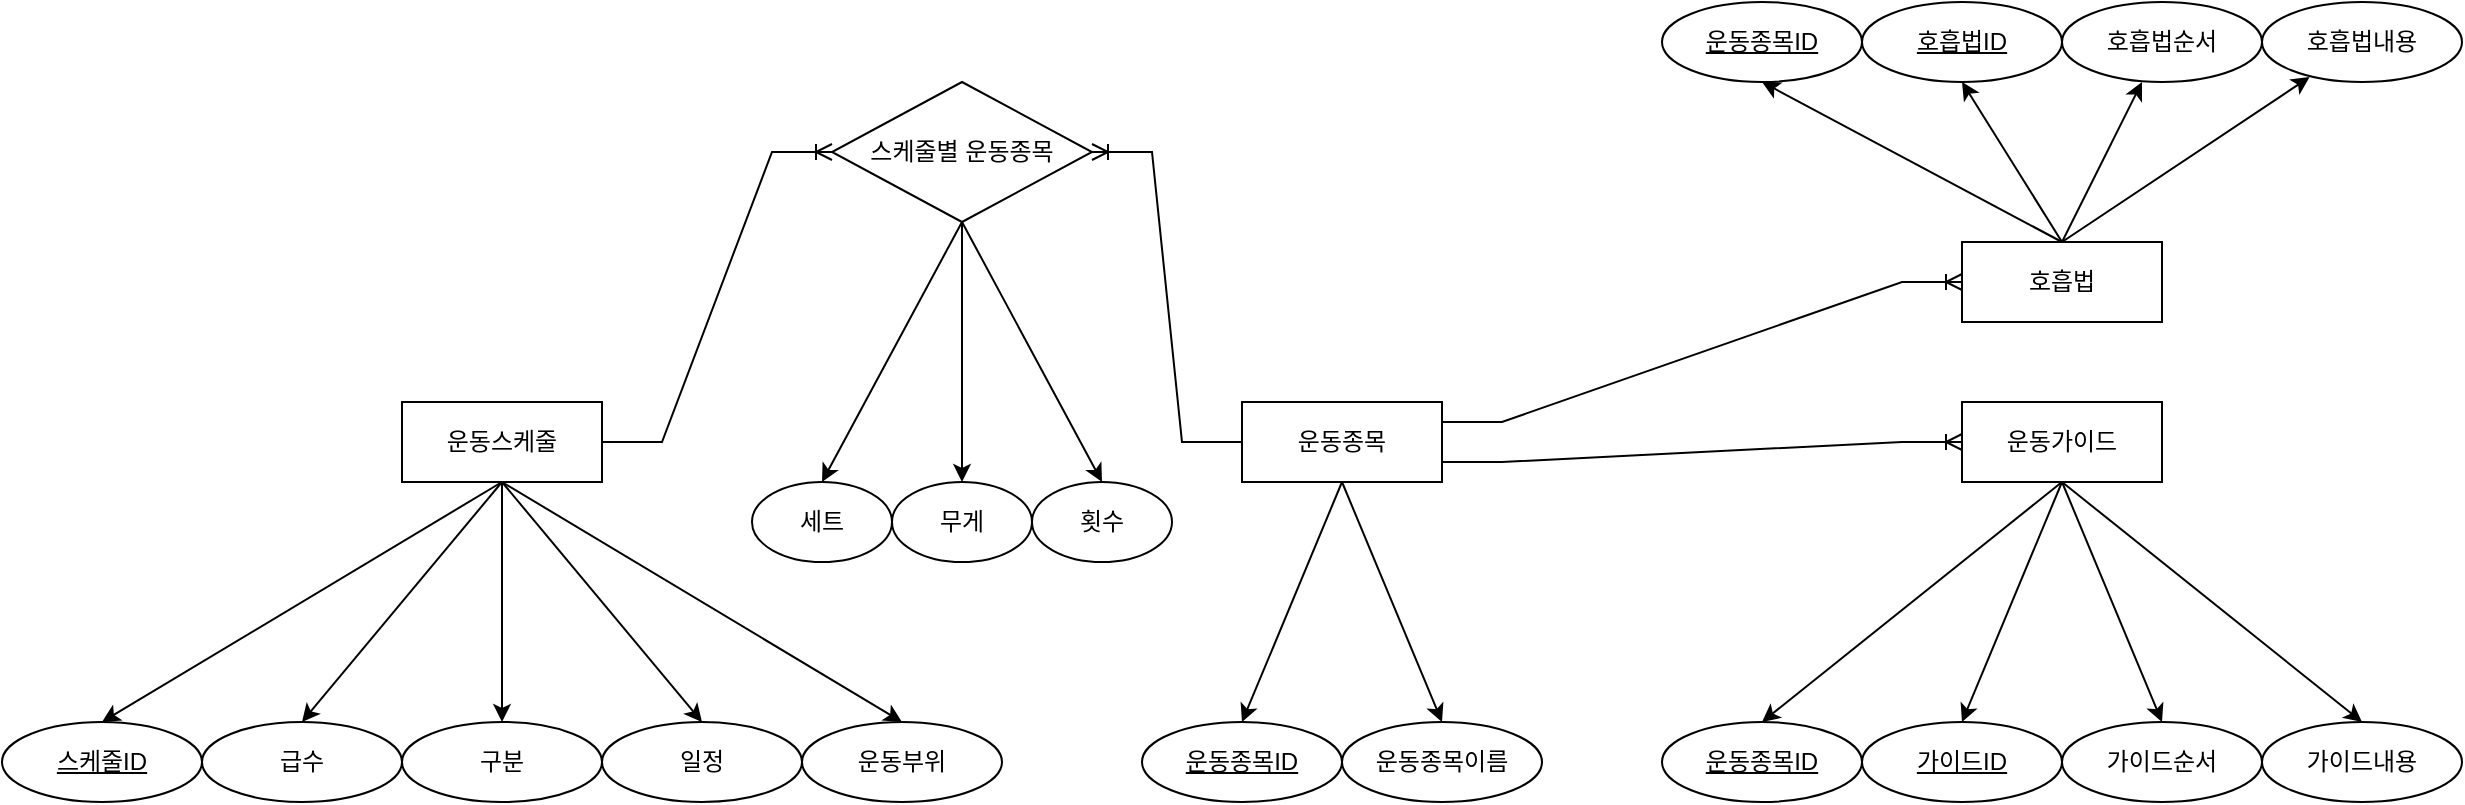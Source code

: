 <mxfile version="18.1.2" type="device"><diagram id="R2lEEEUBdFMjLlhIrx00" name="Page-1"><mxGraphModel dx="1310" dy="970" grid="1" gridSize="10" guides="1" tooltips="1" connect="1" arrows="1" fold="1" page="1" pageScale="1" pageWidth="4681" pageHeight="3300" math="0" shadow="0" extFonts="Permanent Marker^https://fonts.googleapis.com/css?family=Permanent+Marker"><root><mxCell id="0"/><mxCell id="1" parent="0"/><mxCell id="_bD3QektPRVu1M4Q3UK3-2" value="운동스케줄" style="whiteSpace=wrap;html=1;align=center;" vertex="1" parent="1"><mxGeometry x="1760" y="960" width="100" height="40" as="geometry"/></mxCell><mxCell id="_bD3QektPRVu1M4Q3UK3-3" value="스케줄ID" style="ellipse;whiteSpace=wrap;html=1;align=center;fontStyle=4;" vertex="1" parent="1"><mxGeometry x="1560" y="1120" width="100" height="40" as="geometry"/></mxCell><mxCell id="_bD3QektPRVu1M4Q3UK3-4" value="급수" style="ellipse;whiteSpace=wrap;html=1;align=center;" vertex="1" parent="1"><mxGeometry x="1660" y="1120" width="100" height="40" as="geometry"/></mxCell><mxCell id="_bD3QektPRVu1M4Q3UK3-5" value="구분" style="ellipse;whiteSpace=wrap;html=1;align=center;" vertex="1" parent="1"><mxGeometry x="1760" y="1120" width="100" height="40" as="geometry"/></mxCell><mxCell id="_bD3QektPRVu1M4Q3UK3-6" value="운동부위" style="ellipse;whiteSpace=wrap;html=1;align=center;" vertex="1" parent="1"><mxGeometry x="1960" y="1120" width="100" height="40" as="geometry"/></mxCell><mxCell id="_bD3QektPRVu1M4Q3UK3-7" value="일정" style="ellipse;whiteSpace=wrap;html=1;align=center;" vertex="1" parent="1"><mxGeometry x="1860" y="1120" width="100" height="40" as="geometry"/></mxCell><mxCell id="_bD3QektPRVu1M4Q3UK3-10" value="" style="endArrow=classic;html=1;rounded=0;entryX=0.5;entryY=0;entryDx=0;entryDy=0;exitX=0.5;exitY=1;exitDx=0;exitDy=0;" edge="1" parent="1" source="_bD3QektPRVu1M4Q3UK3-2" target="_bD3QektPRVu1M4Q3UK3-3"><mxGeometry width="50" height="50" relative="1" as="geometry"><mxPoint x="1670" y="1020" as="sourcePoint"/><mxPoint x="1720" y="970" as="targetPoint"/></mxGeometry></mxCell><mxCell id="_bD3QektPRVu1M4Q3UK3-11" value="" style="endArrow=classic;html=1;rounded=0;entryX=0.5;entryY=0;entryDx=0;entryDy=0;exitX=0.5;exitY=1;exitDx=0;exitDy=0;" edge="1" parent="1" source="_bD3QektPRVu1M4Q3UK3-2" target="_bD3QektPRVu1M4Q3UK3-6"><mxGeometry width="50" height="50" relative="1" as="geometry"><mxPoint x="1885" y="980" as="sourcePoint"/><mxPoint x="1735" y="1040" as="targetPoint"/></mxGeometry></mxCell><mxCell id="_bD3QektPRVu1M4Q3UK3-12" value="" style="endArrow=classic;html=1;rounded=0;entryX=0.5;entryY=0;entryDx=0;entryDy=0;exitX=0.5;exitY=1;exitDx=0;exitDy=0;" edge="1" parent="1" source="_bD3QektPRVu1M4Q3UK3-2" target="_bD3QektPRVu1M4Q3UK3-4"><mxGeometry width="50" height="50" relative="1" as="geometry"><mxPoint x="1770" y="990" as="sourcePoint"/><mxPoint x="1620" y="1050" as="targetPoint"/></mxGeometry></mxCell><mxCell id="_bD3QektPRVu1M4Q3UK3-15" value="" style="endArrow=classic;html=1;rounded=0;entryX=0.5;entryY=0;entryDx=0;entryDy=0;exitX=0.5;exitY=1;exitDx=0;exitDy=0;" edge="1" parent="1" source="_bD3QektPRVu1M4Q3UK3-2" target="_bD3QektPRVu1M4Q3UK3-5"><mxGeometry width="50" height="50" relative="1" as="geometry"><mxPoint x="1800" y="1040" as="sourcePoint"/><mxPoint x="1720" y="1050" as="targetPoint"/></mxGeometry></mxCell><mxCell id="_bD3QektPRVu1M4Q3UK3-16" value="" style="endArrow=classic;html=1;rounded=0;entryX=0.5;entryY=0;entryDx=0;entryDy=0;exitX=0.5;exitY=1;exitDx=0;exitDy=0;" edge="1" parent="1" source="_bD3QektPRVu1M4Q3UK3-2" target="_bD3QektPRVu1M4Q3UK3-7"><mxGeometry width="50" height="50" relative="1" as="geometry"><mxPoint x="1820" y="1010" as="sourcePoint"/><mxPoint x="1720" y="1050" as="targetPoint"/></mxGeometry></mxCell><mxCell id="_bD3QektPRVu1M4Q3UK3-17" value="운동종목" style="whiteSpace=wrap;html=1;align=center;" vertex="1" parent="1"><mxGeometry x="2180" y="960" width="100" height="40" as="geometry"/></mxCell><mxCell id="_bD3QektPRVu1M4Q3UK3-18" value="운동종목ID" style="ellipse;whiteSpace=wrap;html=1;align=center;fontStyle=4;" vertex="1" parent="1"><mxGeometry x="2130" y="1120" width="100" height="40" as="geometry"/></mxCell><mxCell id="_bD3QektPRVu1M4Q3UK3-19" value="운동종목이름" style="ellipse;whiteSpace=wrap;html=1;align=center;" vertex="1" parent="1"><mxGeometry x="2230" y="1120" width="100" height="40" as="geometry"/></mxCell><mxCell id="_bD3QektPRVu1M4Q3UK3-23" value="" style="endArrow=classic;html=1;rounded=0;entryX=0.5;entryY=0;entryDx=0;entryDy=0;exitX=0.5;exitY=1;exitDx=0;exitDy=0;" edge="1" source="_bD3QektPRVu1M4Q3UK3-17" target="_bD3QektPRVu1M4Q3UK3-18" parent="1"><mxGeometry width="50" height="50" relative="1" as="geometry"><mxPoint x="2090" y="1020" as="sourcePoint"/><mxPoint x="2140" y="970" as="targetPoint"/></mxGeometry></mxCell><mxCell id="_bD3QektPRVu1M4Q3UK3-25" value="" style="endArrow=classic;html=1;rounded=0;entryX=0.5;entryY=0;entryDx=0;entryDy=0;exitX=0.5;exitY=1;exitDx=0;exitDy=0;" edge="1" source="_bD3QektPRVu1M4Q3UK3-17" target="_bD3QektPRVu1M4Q3UK3-19" parent="1"><mxGeometry width="50" height="50" relative="1" as="geometry"><mxPoint x="2190" y="990" as="sourcePoint"/><mxPoint x="2040" y="1050" as="targetPoint"/></mxGeometry></mxCell><mxCell id="_bD3QektPRVu1M4Q3UK3-30" value="스케줄별 운동종목" style="shape=rhombus;perimeter=rhombusPerimeter;whiteSpace=wrap;html=1;align=center;" vertex="1" parent="1"><mxGeometry x="1975" y="800" width="130" height="70" as="geometry"/></mxCell><mxCell id="_bD3QektPRVu1M4Q3UK3-32" value="" style="edgeStyle=entityRelationEdgeStyle;fontSize=12;html=1;endArrow=ERoneToMany;rounded=0;entryX=0;entryY=0.5;entryDx=0;entryDy=0;exitX=1;exitY=0.5;exitDx=0;exitDy=0;" edge="1" parent="1" source="_bD3QektPRVu1M4Q3UK3-2" target="_bD3QektPRVu1M4Q3UK3-30"><mxGeometry width="100" height="100" relative="1" as="geometry"><mxPoint x="1960" y="1080" as="sourcePoint"/><mxPoint x="2060" y="980" as="targetPoint"/></mxGeometry></mxCell><mxCell id="_bD3QektPRVu1M4Q3UK3-33" value="" style="edgeStyle=entityRelationEdgeStyle;fontSize=12;html=1;endArrow=ERoneToMany;rounded=0;entryX=1;entryY=0.5;entryDx=0;entryDy=0;exitX=0;exitY=0.5;exitDx=0;exitDy=0;" edge="1" parent="1" source="_bD3QektPRVu1M4Q3UK3-17" target="_bD3QektPRVu1M4Q3UK3-30"><mxGeometry width="100" height="100" relative="1" as="geometry"><mxPoint x="1870" y="990" as="sourcePoint"/><mxPoint x="1990" y="940" as="targetPoint"/></mxGeometry></mxCell><mxCell id="_bD3QektPRVu1M4Q3UK3-34" value="세트" style="ellipse;whiteSpace=wrap;html=1;align=center;" vertex="1" parent="1"><mxGeometry x="1935" y="1000" width="70" height="40" as="geometry"/></mxCell><mxCell id="_bD3QektPRVu1M4Q3UK3-35" value="무게" style="ellipse;whiteSpace=wrap;html=1;align=center;" vertex="1" parent="1"><mxGeometry x="2005" y="1000" width="70" height="40" as="geometry"/></mxCell><mxCell id="_bD3QektPRVu1M4Q3UK3-36" value="횟수" style="ellipse;whiteSpace=wrap;html=1;align=center;" vertex="1" parent="1"><mxGeometry x="2075" y="1000" width="70" height="40" as="geometry"/></mxCell><mxCell id="_bD3QektPRVu1M4Q3UK3-37" value="" style="endArrow=classic;html=1;rounded=0;entryX=0.5;entryY=0;entryDx=0;entryDy=0;exitX=0.5;exitY=1;exitDx=0;exitDy=0;" edge="1" parent="1" source="_bD3QektPRVu1M4Q3UK3-30" target="_bD3QektPRVu1M4Q3UK3-34"><mxGeometry width="50" height="50" relative="1" as="geometry"><mxPoint x="2005" y="990" as="sourcePoint"/><mxPoint x="1955" y="1110" as="targetPoint"/></mxGeometry></mxCell><mxCell id="_bD3QektPRVu1M4Q3UK3-38" value="" style="endArrow=classic;html=1;rounded=0;entryX=0.5;entryY=0;entryDx=0;entryDy=0;exitX=0.5;exitY=1;exitDx=0;exitDy=0;" edge="1" parent="1" source="_bD3QektPRVu1M4Q3UK3-30" target="_bD3QektPRVu1M4Q3UK3-36"><mxGeometry width="50" height="50" relative="1" as="geometry"><mxPoint x="2050" y="970" as="sourcePoint"/><mxPoint x="1980" y="1010" as="targetPoint"/></mxGeometry></mxCell><mxCell id="_bD3QektPRVu1M4Q3UK3-39" value="" style="endArrow=classic;html=1;rounded=0;entryX=0.5;entryY=0;entryDx=0;entryDy=0;exitX=0.5;exitY=1;exitDx=0;exitDy=0;" edge="1" parent="1" source="_bD3QektPRVu1M4Q3UK3-30" target="_bD3QektPRVu1M4Q3UK3-35"><mxGeometry width="50" height="50" relative="1" as="geometry"><mxPoint x="2040" y="960" as="sourcePoint"/><mxPoint x="1990" y="1020" as="targetPoint"/></mxGeometry></mxCell><mxCell id="_bD3QektPRVu1M4Q3UK3-40" value="운동가이드" style="whiteSpace=wrap;html=1;align=center;" vertex="1" parent="1"><mxGeometry x="2540" y="960" width="100" height="40" as="geometry"/></mxCell><mxCell id="_bD3QektPRVu1M4Q3UK3-41" value="가이드ID" style="ellipse;whiteSpace=wrap;html=1;align=center;fontStyle=4;" vertex="1" parent="1"><mxGeometry x="2490" y="1120" width="100" height="40" as="geometry"/></mxCell><mxCell id="_bD3QektPRVu1M4Q3UK3-42" value="가이드순서" style="ellipse;whiteSpace=wrap;html=1;align=center;" vertex="1" parent="1"><mxGeometry x="2590" y="1120" width="100" height="40" as="geometry"/></mxCell><mxCell id="_bD3QektPRVu1M4Q3UK3-43" value="가이드내용" style="ellipse;whiteSpace=wrap;html=1;align=center;" vertex="1" parent="1"><mxGeometry x="2690" y="1120" width="100" height="40" as="geometry"/></mxCell><mxCell id="_bD3QektPRVu1M4Q3UK3-46" value="" style="endArrow=classic;html=1;rounded=0;entryX=0.5;entryY=0;entryDx=0;entryDy=0;exitX=0.5;exitY=1;exitDx=0;exitDy=0;" edge="1" parent="1" source="_bD3QektPRVu1M4Q3UK3-40" target="_bD3QektPRVu1M4Q3UK3-41"><mxGeometry width="50" height="50" relative="1" as="geometry"><mxPoint x="2550" y="1020" as="sourcePoint"/><mxPoint x="2600" y="970" as="targetPoint"/></mxGeometry></mxCell><mxCell id="_bD3QektPRVu1M4Q3UK3-48" value="" style="endArrow=classic;html=1;rounded=0;entryX=0.5;entryY=0;entryDx=0;entryDy=0;exitX=0.5;exitY=1;exitDx=0;exitDy=0;" edge="1" parent="1" source="_bD3QektPRVu1M4Q3UK3-40" target="_bD3QektPRVu1M4Q3UK3-42"><mxGeometry width="50" height="50" relative="1" as="geometry"><mxPoint x="2650" y="990" as="sourcePoint"/><mxPoint x="2500" y="1050" as="targetPoint"/></mxGeometry></mxCell><mxCell id="_bD3QektPRVu1M4Q3UK3-49" value="" style="endArrow=classic;html=1;rounded=0;entryX=0.5;entryY=0;entryDx=0;entryDy=0;exitX=0.5;exitY=1;exitDx=0;exitDy=0;" edge="1" parent="1" target="_bD3QektPRVu1M4Q3UK3-43" source="_bD3QektPRVu1M4Q3UK3-40"><mxGeometry width="50" height="50" relative="1" as="geometry"><mxPoint x="2690" y="1000" as="sourcePoint"/><mxPoint x="2600" y="1050" as="targetPoint"/></mxGeometry></mxCell><mxCell id="_bD3QektPRVu1M4Q3UK3-53" value="" style="edgeStyle=entityRelationEdgeStyle;fontSize=12;html=1;endArrow=ERoneToMany;rounded=0;entryX=0;entryY=0.5;entryDx=0;entryDy=0;exitX=1;exitY=0.75;exitDx=0;exitDy=0;" edge="1" parent="1" source="_bD3QektPRVu1M4Q3UK3-17" target="_bD3QektPRVu1M4Q3UK3-40"><mxGeometry width="100" height="100" relative="1" as="geometry"><mxPoint x="2420" y="950" as="sourcePoint"/><mxPoint x="2340" y="820" as="targetPoint"/></mxGeometry></mxCell><mxCell id="_bD3QektPRVu1M4Q3UK3-55" value="운동종목ID" style="ellipse;whiteSpace=wrap;html=1;align=center;fontStyle=4;" vertex="1" parent="1"><mxGeometry x="2390" y="1120" width="100" height="40" as="geometry"/></mxCell><mxCell id="_bD3QektPRVu1M4Q3UK3-56" value="" style="endArrow=classic;html=1;rounded=0;entryX=0.5;entryY=0;entryDx=0;entryDy=0;exitX=0.5;exitY=1;exitDx=0;exitDy=0;" edge="1" target="_bD3QektPRVu1M4Q3UK3-55" parent="1" source="_bD3QektPRVu1M4Q3UK3-40"><mxGeometry width="50" height="50" relative="1" as="geometry"><mxPoint x="2480" y="1000" as="sourcePoint"/><mxPoint x="2490" y="970" as="targetPoint"/></mxGeometry></mxCell><mxCell id="_bD3QektPRVu1M4Q3UK3-57" value="호흡법" style="whiteSpace=wrap;html=1;align=center;" vertex="1" parent="1"><mxGeometry x="2540" y="880" width="100" height="40" as="geometry"/></mxCell><mxCell id="_bD3QektPRVu1M4Q3UK3-58" value="호흡법ID" style="ellipse;whiteSpace=wrap;html=1;align=center;fontStyle=4;" vertex="1" parent="1"><mxGeometry x="2490" y="760" width="100" height="40" as="geometry"/></mxCell><mxCell id="_bD3QektPRVu1M4Q3UK3-59" value="호흡법순서" style="ellipse;whiteSpace=wrap;html=1;align=center;" vertex="1" parent="1"><mxGeometry x="2590" y="760" width="100" height="40" as="geometry"/></mxCell><mxCell id="_bD3QektPRVu1M4Q3UK3-60" value="호흡법내용" style="ellipse;whiteSpace=wrap;html=1;align=center;" vertex="1" parent="1"><mxGeometry x="2690" y="760" width="100" height="40" as="geometry"/></mxCell><mxCell id="_bD3QektPRVu1M4Q3UK3-61" value="" style="endArrow=classic;html=1;rounded=0;entryX=0.5;entryY=1;entryDx=0;entryDy=0;exitX=0.5;exitY=0;exitDx=0;exitDy=0;" edge="1" source="_bD3QektPRVu1M4Q3UK3-57" target="_bD3QektPRVu1M4Q3UK3-58" parent="1"><mxGeometry width="50" height="50" relative="1" as="geometry"><mxPoint x="2550" y="660" as="sourcePoint"/><mxPoint x="2600" y="610" as="targetPoint"/></mxGeometry></mxCell><mxCell id="_bD3QektPRVu1M4Q3UK3-62" value="" style="endArrow=classic;html=1;rounded=0;exitX=0.5;exitY=0;exitDx=0;exitDy=0;" edge="1" source="_bD3QektPRVu1M4Q3UK3-57" parent="1"><mxGeometry width="50" height="50" relative="1" as="geometry"><mxPoint x="2650" y="630" as="sourcePoint"/><mxPoint x="2630" y="800" as="targetPoint"/></mxGeometry></mxCell><mxCell id="_bD3QektPRVu1M4Q3UK3-63" value="" style="endArrow=classic;html=1;rounded=0;entryX=0.238;entryY=0.938;entryDx=0;entryDy=0;exitX=0.5;exitY=0;exitDx=0;exitDy=0;entryPerimeter=0;" edge="1" source="_bD3QektPRVu1M4Q3UK3-57" target="_bD3QektPRVu1M4Q3UK3-60" parent="1"><mxGeometry width="50" height="50" relative="1" as="geometry"><mxPoint x="2690" y="640" as="sourcePoint"/><mxPoint x="2600" y="690" as="targetPoint"/></mxGeometry></mxCell><mxCell id="_bD3QektPRVu1M4Q3UK3-64" value="운동종목ID" style="ellipse;whiteSpace=wrap;html=1;align=center;fontStyle=4;" vertex="1" parent="1"><mxGeometry x="2390" y="760" width="100" height="40" as="geometry"/></mxCell><mxCell id="_bD3QektPRVu1M4Q3UK3-65" value="" style="endArrow=classic;html=1;rounded=0;entryX=0.5;entryY=1;entryDx=0;entryDy=0;exitX=0.5;exitY=0;exitDx=0;exitDy=0;" edge="1" source="_bD3QektPRVu1M4Q3UK3-57" target="_bD3QektPRVu1M4Q3UK3-64" parent="1"><mxGeometry width="50" height="50" relative="1" as="geometry"><mxPoint x="2480" y="640" as="sourcePoint"/><mxPoint x="2490" y="610" as="targetPoint"/></mxGeometry></mxCell><mxCell id="_bD3QektPRVu1M4Q3UK3-67" value="" style="edgeStyle=entityRelationEdgeStyle;fontSize=12;html=1;endArrow=ERoneToMany;rounded=0;entryX=0;entryY=0.5;entryDx=0;entryDy=0;exitX=1;exitY=0.25;exitDx=0;exitDy=0;" edge="1" parent="1" source="_bD3QektPRVu1M4Q3UK3-17" target="_bD3QektPRVu1M4Q3UK3-57"><mxGeometry width="100" height="100" relative="1" as="geometry"><mxPoint x="2250" y="880" as="sourcePoint"/><mxPoint x="2510" y="880" as="targetPoint"/></mxGeometry></mxCell></root></mxGraphModel></diagram></mxfile>